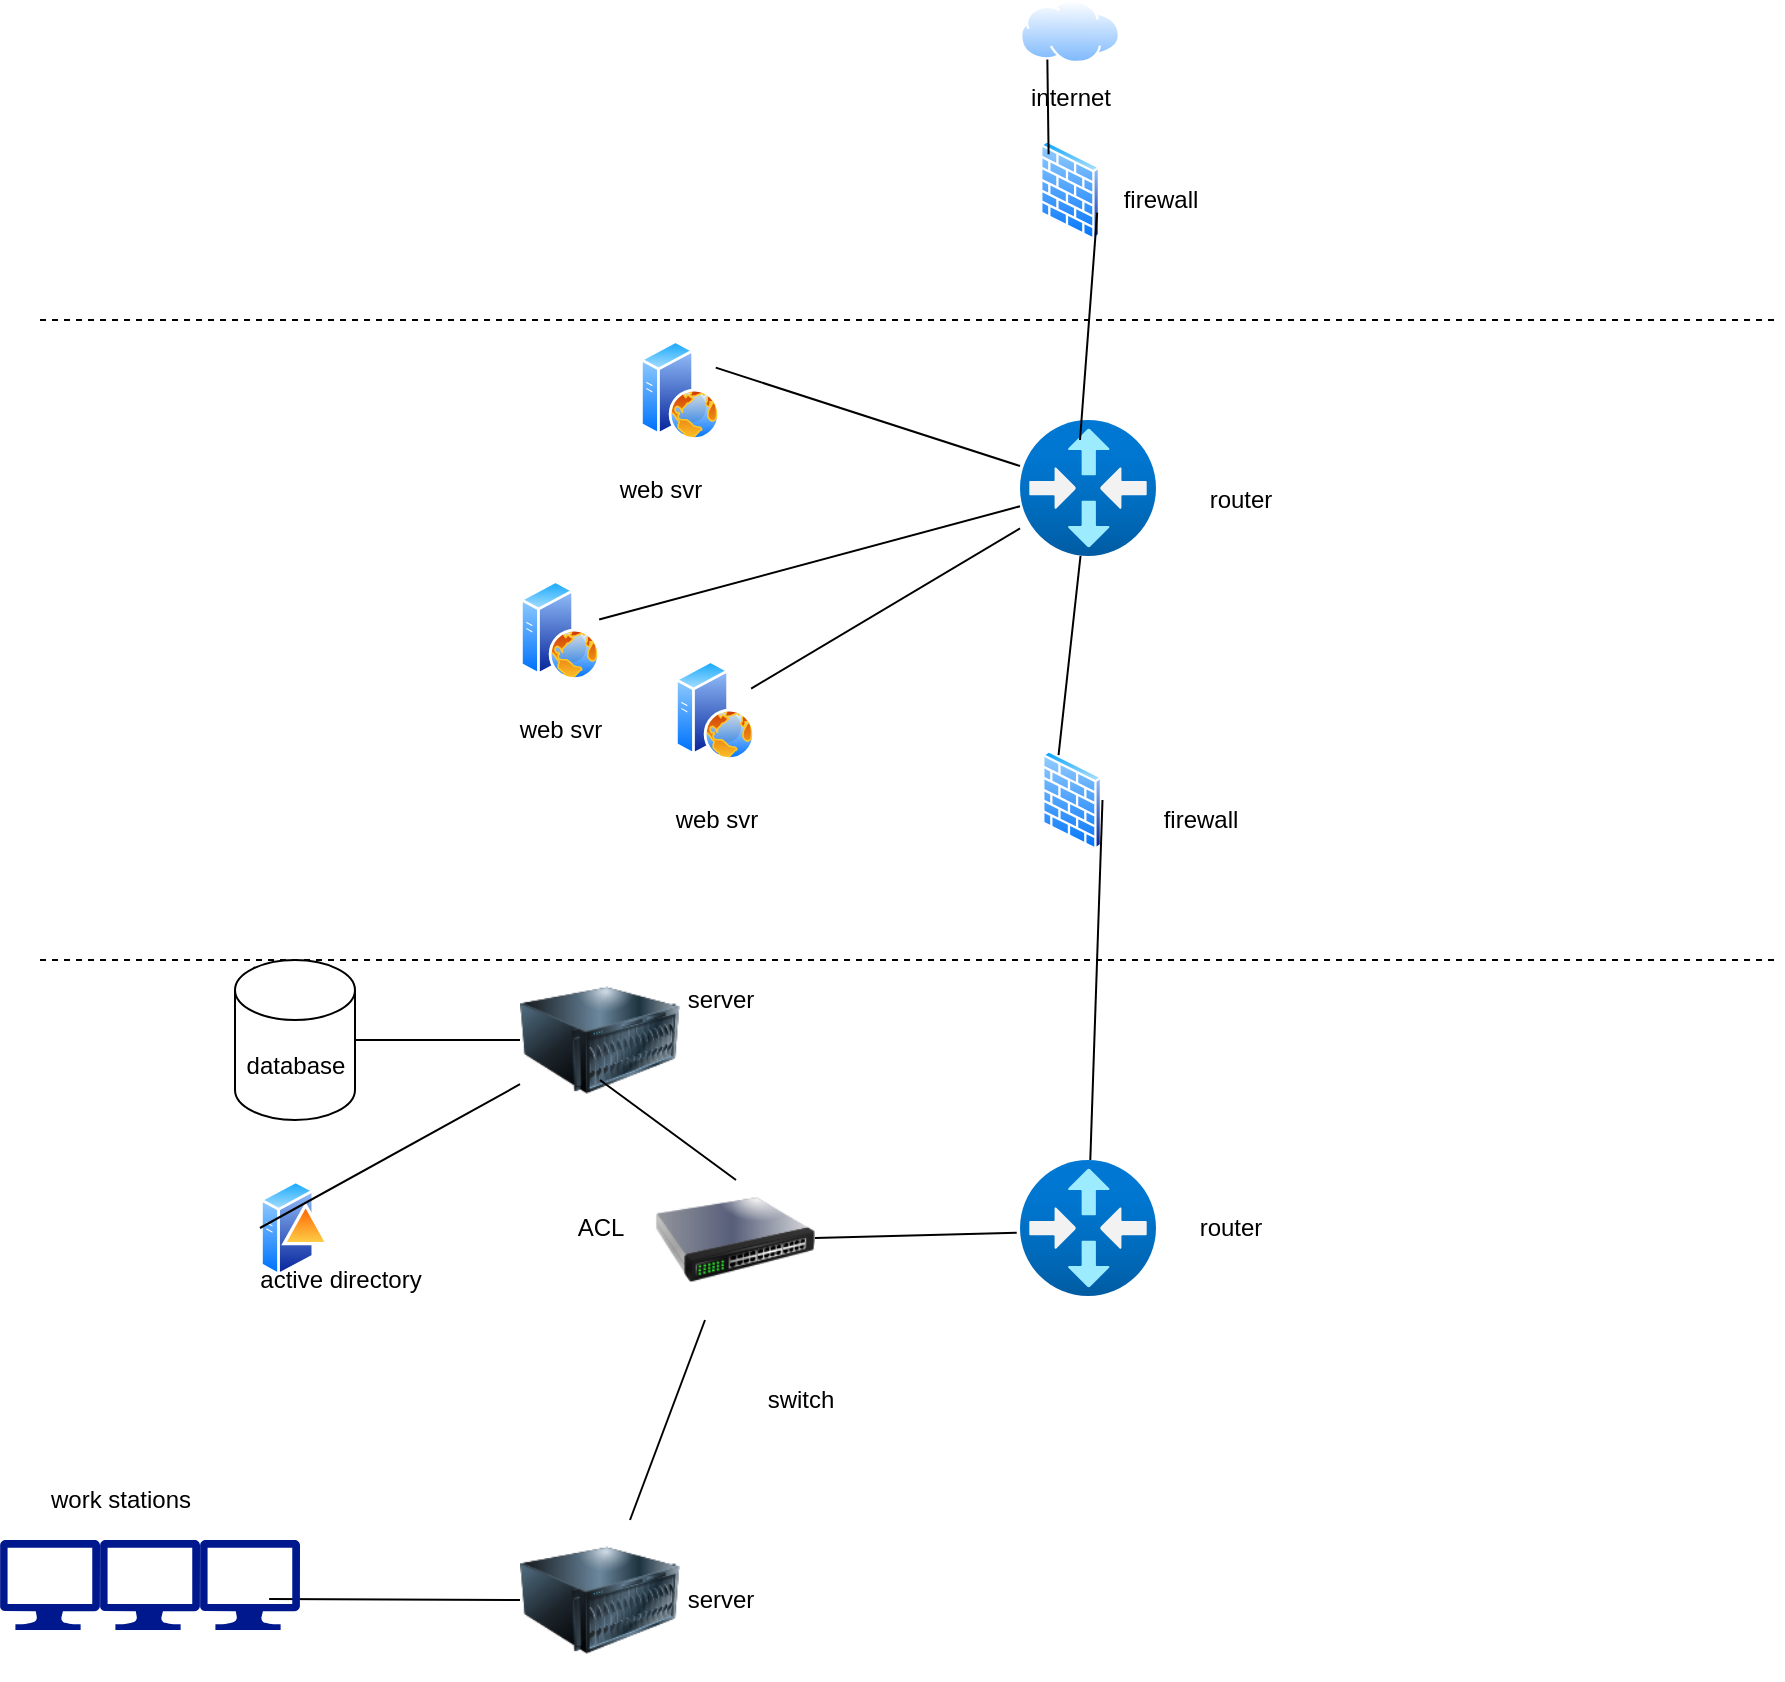 <mxfile version="21.0.6" type="github">
  <diagram name="Page-1" id="822b0af5-4adb-64df-f703-e8dfc1f81529">
    <mxGraphModel dx="2937" dy="909" grid="1" gridSize="10" guides="1" tooltips="1" connect="1" arrows="1" fold="1" page="1" pageScale="1" pageWidth="1100" pageHeight="850" background="none" math="0" shadow="0">
      <root>
        <mxCell id="0" />
        <mxCell id="1" parent="0" />
        <mxCell id="gQVoci-WzUw3gmFV9PGs-1" value="" style="aspect=fixed;html=1;points=[];align=center;image;fontSize=12;image=img/lib/azure2/networking/Virtual_Router.svg;" vertex="1" parent="1">
          <mxGeometry x="490" y="660" width="68" height="68" as="geometry" />
        </mxCell>
        <mxCell id="gQVoci-WzUw3gmFV9PGs-2" value="" style="aspect=fixed;html=1;points=[];align=center;image;fontSize=12;image=img/lib/azure2/networking/Virtual_Router.svg;" vertex="1" parent="1">
          <mxGeometry x="490" y="290" width="68" height="68" as="geometry" />
        </mxCell>
        <mxCell id="gQVoci-WzUw3gmFV9PGs-3" value="" style="image;html=1;image=img/lib/clip_art/networking/Switch_128x128.png" vertex="1" parent="1">
          <mxGeometry x="307.5" y="660" width="80" height="80" as="geometry" />
        </mxCell>
        <mxCell id="gQVoci-WzUw3gmFV9PGs-4" value="" style="aspect=fixed;perimeter=ellipsePerimeter;html=1;align=center;shadow=0;dashed=0;spacingTop=3;image;image=img/lib/active_directory/firewall.svg;" vertex="1" parent="1">
          <mxGeometry x="500.75" y="455" width="30.5" height="50" as="geometry" />
        </mxCell>
        <mxCell id="gQVoci-WzUw3gmFV9PGs-5" value="" style="aspect=fixed;perimeter=ellipsePerimeter;html=1;align=center;shadow=0;dashed=0;spacingTop=3;image;image=img/lib/active_directory/firewall.svg;" vertex="1" parent="1">
          <mxGeometry x="499.75" y="150" width="30.5" height="50" as="geometry" />
        </mxCell>
        <mxCell id="gQVoci-WzUw3gmFV9PGs-10" value="" style="aspect=fixed;perimeter=ellipsePerimeter;html=1;align=center;shadow=0;dashed=0;spacingTop=3;image;image=img/lib/active_directory/domain_controller.svg;" vertex="1" parent="1">
          <mxGeometry x="110" y="669" width="35" height="50" as="geometry" />
        </mxCell>
        <mxCell id="gQVoci-WzUw3gmFV9PGs-11" value="database" style="shape=cylinder3;whiteSpace=wrap;html=1;boundedLbl=1;backgroundOutline=1;size=15;" vertex="1" parent="1">
          <mxGeometry x="97.5" y="560" width="60" height="80" as="geometry" />
        </mxCell>
        <mxCell id="gQVoci-WzUw3gmFV9PGs-16" value="" style="group" vertex="1" connectable="0" parent="1">
          <mxGeometry x="307.5" y="410" width="60" height="95" as="geometry" />
        </mxCell>
        <mxCell id="gQVoci-WzUw3gmFV9PGs-6" value="" style="aspect=fixed;perimeter=ellipsePerimeter;html=1;align=center;shadow=0;dashed=0;spacingTop=3;image;image=img/lib/active_directory/web_server.svg;movable=1;resizable=1;rotatable=1;deletable=1;editable=1;locked=0;connectable=1;" vertex="1" parent="gQVoci-WzUw3gmFV9PGs-16">
          <mxGeometry x="10" width="40" height="50" as="geometry" />
        </mxCell>
        <mxCell id="gQVoci-WzUw3gmFV9PGs-14" value="web svr" style="text;html=1;align=center;verticalAlign=middle;resizable=1;points=[];autosize=1;strokeColor=none;fillColor=none;movable=1;rotatable=1;deletable=1;editable=1;locked=0;connectable=1;" vertex="1" parent="gQVoci-WzUw3gmFV9PGs-16">
          <mxGeometry y="65" width="60" height="30" as="geometry" />
        </mxCell>
        <mxCell id="gQVoci-WzUw3gmFV9PGs-17" value="" style="group" vertex="1" connectable="0" parent="1">
          <mxGeometry x="230" y="370" width="60" height="90" as="geometry" />
        </mxCell>
        <mxCell id="gQVoci-WzUw3gmFV9PGs-7" value="" style="aspect=fixed;perimeter=ellipsePerimeter;html=1;align=center;shadow=0;dashed=0;spacingTop=3;image;image=img/lib/active_directory/web_server.svg;movable=1;resizable=1;rotatable=1;deletable=1;editable=1;locked=0;connectable=1;" vertex="1" parent="gQVoci-WzUw3gmFV9PGs-17">
          <mxGeometry x="10" width="40" height="50" as="geometry" />
        </mxCell>
        <mxCell id="gQVoci-WzUw3gmFV9PGs-15" value="web svr" style="text;html=1;align=center;verticalAlign=middle;resizable=1;points=[];autosize=1;strokeColor=none;fillColor=none;movable=1;rotatable=1;deletable=1;editable=1;locked=0;connectable=1;" vertex="1" parent="gQVoci-WzUw3gmFV9PGs-17">
          <mxGeometry y="60" width="60" height="30" as="geometry" />
        </mxCell>
        <mxCell id="gQVoci-WzUw3gmFV9PGs-18" value="" style="group" vertex="1" connectable="0" parent="1">
          <mxGeometry x="280" y="250" width="60" height="90" as="geometry" />
        </mxCell>
        <mxCell id="gQVoci-WzUw3gmFV9PGs-9" value="" style="aspect=fixed;perimeter=ellipsePerimeter;html=1;align=center;shadow=0;dashed=0;spacingTop=3;image;image=img/lib/active_directory/web_server.svg;movable=1;resizable=1;rotatable=1;deletable=1;editable=1;locked=0;connectable=1;" vertex="1" parent="gQVoci-WzUw3gmFV9PGs-18">
          <mxGeometry x="20" width="40" height="50" as="geometry" />
        </mxCell>
        <mxCell id="gQVoci-WzUw3gmFV9PGs-13" value="web svr" style="text;html=1;align=center;verticalAlign=middle;resizable=1;points=[];autosize=1;strokeColor=none;fillColor=none;movable=1;rotatable=1;deletable=1;editable=1;locked=0;connectable=1;" vertex="1" parent="gQVoci-WzUw3gmFV9PGs-18">
          <mxGeometry y="60" width="60" height="30" as="geometry" />
        </mxCell>
        <mxCell id="gQVoci-WzUw3gmFV9PGs-21" value="internet" style="aspect=fixed;perimeter=ellipsePerimeter;html=1;align=center;shadow=0;dashed=0;spacingTop=3;image;image=img/lib/active_directory/internet_cloud.svg;" vertex="1" parent="1">
          <mxGeometry x="490" y="80" width="50" height="31.5" as="geometry" />
        </mxCell>
        <mxCell id="gQVoci-WzUw3gmFV9PGs-24" value="" style="endArrow=none;dashed=1;html=1;rounded=0;" edge="1" parent="1">
          <mxGeometry width="50" height="50" relative="1" as="geometry">
            <mxPoint y="560" as="sourcePoint" />
            <mxPoint x="870" y="560" as="targetPoint" />
          </mxGeometry>
        </mxCell>
        <mxCell id="gQVoci-WzUw3gmFV9PGs-25" value="" style="endArrow=none;dashed=1;html=1;rounded=0;" edge="1" parent="1">
          <mxGeometry width="50" height="50" relative="1" as="geometry">
            <mxPoint y="240" as="sourcePoint" />
            <mxPoint x="870" y="240" as="targetPoint" />
          </mxGeometry>
        </mxCell>
        <mxCell id="gQVoci-WzUw3gmFV9PGs-26" value="" style="image;html=1;image=img/lib/clip_art/computers/Server_128x128.png" vertex="1" parent="1">
          <mxGeometry x="240" y="560" width="80" height="80" as="geometry" />
        </mxCell>
        <mxCell id="gQVoci-WzUw3gmFV9PGs-28" value="" style="image;html=1;image=img/lib/clip_art/computers/Server_128x128.png" vertex="1" parent="1">
          <mxGeometry x="240" y="840" width="80" height="80" as="geometry" />
        </mxCell>
        <mxCell id="gQVoci-WzUw3gmFV9PGs-34" value="" style="endArrow=none;html=1;rounded=0;exitX=0;exitY=0;exitDx=0;exitDy=0;entryX=0.25;entryY=1;entryDx=0;entryDy=0;" edge="1" parent="1" source="gQVoci-WzUw3gmFV9PGs-5" target="gQVoci-WzUw3gmFV9PGs-21">
          <mxGeometry width="50" height="50" relative="1" as="geometry">
            <mxPoint x="480" y="150" as="sourcePoint" />
            <mxPoint x="530" y="100" as="targetPoint" />
          </mxGeometry>
        </mxCell>
        <mxCell id="gQVoci-WzUw3gmFV9PGs-35" value="" style="endArrow=none;html=1;rounded=0;entryX=1;entryY=0.75;entryDx=0;entryDy=0;" edge="1" parent="1" target="gQVoci-WzUw3gmFV9PGs-5">
          <mxGeometry width="50" height="50" relative="1" as="geometry">
            <mxPoint x="520" y="300" as="sourcePoint" />
            <mxPoint x="570" y="240" as="targetPoint" />
          </mxGeometry>
        </mxCell>
        <mxCell id="gQVoci-WzUw3gmFV9PGs-36" value="" style="endArrow=none;html=1;rounded=0;" edge="1" parent="1" source="gQVoci-WzUw3gmFV9PGs-7" target="gQVoci-WzUw3gmFV9PGs-2">
          <mxGeometry width="50" height="50" relative="1" as="geometry">
            <mxPoint x="740" y="420" as="sourcePoint" />
            <mxPoint x="820" y="350" as="targetPoint" />
          </mxGeometry>
        </mxCell>
        <mxCell id="gQVoci-WzUw3gmFV9PGs-37" value="" style="endArrow=none;html=1;rounded=0;entryX=0.25;entryY=0;entryDx=0;entryDy=0;" edge="1" parent="1" source="gQVoci-WzUw3gmFV9PGs-2" target="gQVoci-WzUw3gmFV9PGs-4">
          <mxGeometry width="50" height="50" relative="1" as="geometry">
            <mxPoint x="750" y="430" as="sourcePoint" />
            <mxPoint x="800" y="380" as="targetPoint" />
          </mxGeometry>
        </mxCell>
        <mxCell id="gQVoci-WzUw3gmFV9PGs-38" value="" style="endArrow=none;html=1;rounded=0;" edge="1" parent="1" source="gQVoci-WzUw3gmFV9PGs-6" target="gQVoci-WzUw3gmFV9PGs-2">
          <mxGeometry width="50" height="50" relative="1" as="geometry">
            <mxPoint x="750" y="430" as="sourcePoint" />
            <mxPoint x="480" y="330" as="targetPoint" />
          </mxGeometry>
        </mxCell>
        <mxCell id="gQVoci-WzUw3gmFV9PGs-39" value="" style="endArrow=none;html=1;rounded=0;exitX=0;exitY=0.5;exitDx=0;exitDy=0;" edge="1" parent="1" source="gQVoci-WzUw3gmFV9PGs-26" target="gQVoci-WzUw3gmFV9PGs-11">
          <mxGeometry width="50" height="50" relative="1" as="geometry">
            <mxPoint x="760" y="440" as="sourcePoint" />
            <mxPoint x="840" y="370" as="targetPoint" />
          </mxGeometry>
        </mxCell>
        <mxCell id="gQVoci-WzUw3gmFV9PGs-40" value="" style="endArrow=none;html=1;rounded=0;entryX=0;entryY=0.5;entryDx=0;entryDy=0;exitX=0.691;exitY=0.655;exitDx=0;exitDy=0;exitPerimeter=0;" edge="1" parent="1" source="gQVoci-WzUw3gmFV9PGs-31" target="gQVoci-WzUw3gmFV9PGs-28">
          <mxGeometry width="50" height="50" relative="1" as="geometry">
            <mxPoint x="770" y="450" as="sourcePoint" />
            <mxPoint x="850" y="380" as="targetPoint" />
          </mxGeometry>
        </mxCell>
        <mxCell id="gQVoci-WzUw3gmFV9PGs-41" value="" style="endArrow=none;html=1;rounded=0;exitX=1;exitY=0.25;exitDx=0;exitDy=0;" edge="1" parent="1" source="gQVoci-WzUw3gmFV9PGs-9" target="gQVoci-WzUw3gmFV9PGs-2">
          <mxGeometry width="50" height="50" relative="1" as="geometry">
            <mxPoint x="780" y="460" as="sourcePoint" />
            <mxPoint x="860" y="390" as="targetPoint" />
          </mxGeometry>
        </mxCell>
        <mxCell id="gQVoci-WzUw3gmFV9PGs-42" value="" style="endArrow=none;html=1;rounded=0;exitX=-0.024;exitY=0.535;exitDx=0;exitDy=0;exitPerimeter=0;" edge="1" parent="1" source="gQVoci-WzUw3gmFV9PGs-1" target="gQVoci-WzUw3gmFV9PGs-3">
          <mxGeometry width="50" height="50" relative="1" as="geometry">
            <mxPoint x="770" y="450" as="sourcePoint" />
            <mxPoint x="850" y="380" as="targetPoint" />
          </mxGeometry>
        </mxCell>
        <mxCell id="gQVoci-WzUw3gmFV9PGs-43" value="" style="endArrow=none;html=1;rounded=0;" edge="1" parent="1">
          <mxGeometry width="50" height="50" relative="1" as="geometry">
            <mxPoint x="280" y="620" as="sourcePoint" />
            <mxPoint x="348" y="670" as="targetPoint" />
          </mxGeometry>
        </mxCell>
        <mxCell id="gQVoci-WzUw3gmFV9PGs-44" value="" style="endArrow=none;html=1;rounded=0;entryX=1;entryY=0.5;entryDx=0;entryDy=0;" edge="1" parent="1" source="gQVoci-WzUw3gmFV9PGs-1" target="gQVoci-WzUw3gmFV9PGs-4">
          <mxGeometry width="50" height="50" relative="1" as="geometry">
            <mxPoint x="790" y="470" as="sourcePoint" />
            <mxPoint x="870" y="400" as="targetPoint" />
          </mxGeometry>
        </mxCell>
        <mxCell id="gQVoci-WzUw3gmFV9PGs-45" value="" style="endArrow=none;html=1;rounded=0;exitX=0;exitY=0.5;exitDx=0;exitDy=0;" edge="1" parent="1" source="gQVoci-WzUw3gmFV9PGs-10" target="gQVoci-WzUw3gmFV9PGs-26">
          <mxGeometry width="50" height="50" relative="1" as="geometry">
            <mxPoint x="780" y="460" as="sourcePoint" />
            <mxPoint x="860" y="390" as="targetPoint" />
          </mxGeometry>
        </mxCell>
        <mxCell id="gQVoci-WzUw3gmFV9PGs-46" value="" style="endArrow=none;html=1;rounded=0;" edge="1" parent="1" source="gQVoci-WzUw3gmFV9PGs-28" target="gQVoci-WzUw3gmFV9PGs-3">
          <mxGeometry width="50" height="50" relative="1" as="geometry">
            <mxPoint x="780" y="460" as="sourcePoint" />
            <mxPoint x="860" y="390" as="targetPoint" />
          </mxGeometry>
        </mxCell>
        <mxCell id="gQVoci-WzUw3gmFV9PGs-47" value="" style="group" vertex="1" connectable="0" parent="1">
          <mxGeometry x="-20" y="850" width="150" height="45" as="geometry" />
        </mxCell>
        <mxCell id="gQVoci-WzUw3gmFV9PGs-29" value="" style="sketch=0;aspect=fixed;pointerEvents=1;shadow=0;dashed=0;html=1;strokeColor=none;labelPosition=center;verticalLabelPosition=bottom;verticalAlign=top;align=center;fillColor=#00188D;shape=mxgraph.azure.computer" vertex="1" parent="gQVoci-WzUw3gmFV9PGs-47">
          <mxGeometry width="50" height="45" as="geometry" />
        </mxCell>
        <mxCell id="gQVoci-WzUw3gmFV9PGs-30" value="" style="sketch=0;aspect=fixed;pointerEvents=1;shadow=0;dashed=0;html=1;strokeColor=none;labelPosition=center;verticalLabelPosition=bottom;verticalAlign=top;align=center;fillColor=#00188D;shape=mxgraph.azure.computer" vertex="1" parent="gQVoci-WzUw3gmFV9PGs-47">
          <mxGeometry x="50" width="50" height="45" as="geometry" />
        </mxCell>
        <mxCell id="gQVoci-WzUw3gmFV9PGs-31" value="" style="sketch=0;aspect=fixed;pointerEvents=1;shadow=0;dashed=0;html=1;strokeColor=none;labelPosition=center;verticalLabelPosition=bottom;verticalAlign=top;align=center;fillColor=#00188D;shape=mxgraph.azure.computer" vertex="1" parent="gQVoci-WzUw3gmFV9PGs-47">
          <mxGeometry x="100" width="50" height="45" as="geometry" />
        </mxCell>
        <mxCell id="gQVoci-WzUw3gmFV9PGs-49" value="firewall" style="text;html=1;align=center;verticalAlign=middle;resizable=0;points=[];autosize=1;strokeColor=none;fillColor=none;" vertex="1" parent="1">
          <mxGeometry x="530" y="165" width="60" height="30" as="geometry" />
        </mxCell>
        <mxCell id="gQVoci-WzUw3gmFV9PGs-50" value="firewall" style="text;html=1;align=center;verticalAlign=middle;resizable=0;points=[];autosize=1;strokeColor=none;fillColor=none;" vertex="1" parent="1">
          <mxGeometry x="550" y="475" width="60" height="30" as="geometry" />
        </mxCell>
        <mxCell id="gQVoci-WzUw3gmFV9PGs-51" value="router" style="text;html=1;align=center;verticalAlign=middle;resizable=0;points=[];autosize=1;strokeColor=none;fillColor=none;" vertex="1" parent="1">
          <mxGeometry x="575" y="315" width="50" height="30" as="geometry" />
        </mxCell>
        <mxCell id="gQVoci-WzUw3gmFV9PGs-52" value="router" style="text;html=1;align=center;verticalAlign=middle;resizable=0;points=[];autosize=1;strokeColor=none;fillColor=none;" vertex="1" parent="1">
          <mxGeometry x="570" y="679" width="50" height="30" as="geometry" />
        </mxCell>
        <mxCell id="gQVoci-WzUw3gmFV9PGs-53" value="switch" style="text;html=1;align=center;verticalAlign=middle;resizable=0;points=[];autosize=1;strokeColor=none;fillColor=none;" vertex="1" parent="1">
          <mxGeometry x="350" y="765" width="60" height="30" as="geometry" />
        </mxCell>
        <mxCell id="gQVoci-WzUw3gmFV9PGs-54" value="server" style="text;html=1;align=center;verticalAlign=middle;resizable=0;points=[];autosize=1;strokeColor=none;fillColor=none;" vertex="1" parent="1">
          <mxGeometry x="310" y="565" width="60" height="30" as="geometry" />
        </mxCell>
        <mxCell id="gQVoci-WzUw3gmFV9PGs-55" value="server" style="text;html=1;align=center;verticalAlign=middle;resizable=0;points=[];autosize=1;strokeColor=none;fillColor=none;" vertex="1" parent="1">
          <mxGeometry x="310" y="865" width="60" height="30" as="geometry" />
        </mxCell>
        <mxCell id="gQVoci-WzUw3gmFV9PGs-56" value="work stations" style="text;html=1;align=center;verticalAlign=middle;resizable=0;points=[];autosize=1;strokeColor=none;fillColor=none;" vertex="1" parent="1">
          <mxGeometry x="-5" y="815" width="90" height="30" as="geometry" />
        </mxCell>
        <mxCell id="gQVoci-WzUw3gmFV9PGs-57" value="active directory" style="text;html=1;align=center;verticalAlign=middle;resizable=0;points=[];autosize=1;strokeColor=none;fillColor=none;" vertex="1" parent="1">
          <mxGeometry x="100" y="705" width="100" height="30" as="geometry" />
        </mxCell>
        <mxCell id="gQVoci-WzUw3gmFV9PGs-58" value="ACL" style="text;html=1;align=center;verticalAlign=middle;resizable=0;points=[];autosize=1;strokeColor=none;fillColor=none;" vertex="1" parent="1">
          <mxGeometry x="255" y="679" width="50" height="30" as="geometry" />
        </mxCell>
      </root>
    </mxGraphModel>
  </diagram>
</mxfile>

